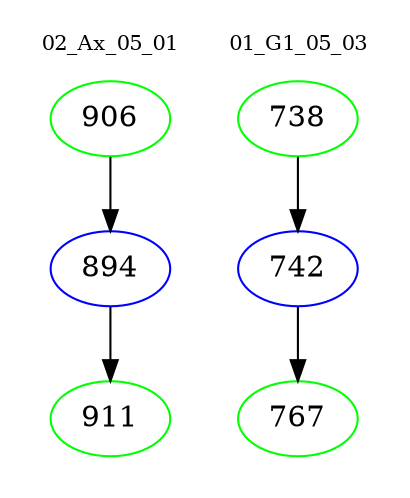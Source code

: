 digraph{
subgraph cluster_0 {
color = white
label = "02_Ax_05_01";
fontsize=10;
T0_906 [label="906", color="green"]
T0_906 -> T0_894 [color="black"]
T0_894 [label="894", color="blue"]
T0_894 -> T0_911 [color="black"]
T0_911 [label="911", color="green"]
}
subgraph cluster_1 {
color = white
label = "01_G1_05_03";
fontsize=10;
T1_738 [label="738", color="green"]
T1_738 -> T1_742 [color="black"]
T1_742 [label="742", color="blue"]
T1_742 -> T1_767 [color="black"]
T1_767 [label="767", color="green"]
}
}
